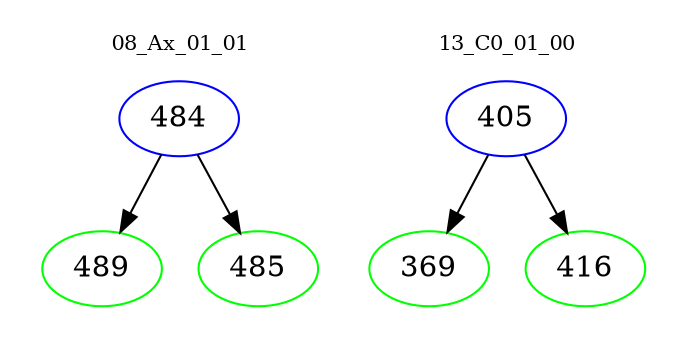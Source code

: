digraph{
subgraph cluster_0 {
color = white
label = "08_Ax_01_01";
fontsize=10;
T0_484 [label="484", color="blue"]
T0_484 -> T0_489 [color="black"]
T0_489 [label="489", color="green"]
T0_484 -> T0_485 [color="black"]
T0_485 [label="485", color="green"]
}
subgraph cluster_1 {
color = white
label = "13_C0_01_00";
fontsize=10;
T1_405 [label="405", color="blue"]
T1_405 -> T1_369 [color="black"]
T1_369 [label="369", color="green"]
T1_405 -> T1_416 [color="black"]
T1_416 [label="416", color="green"]
}
}
